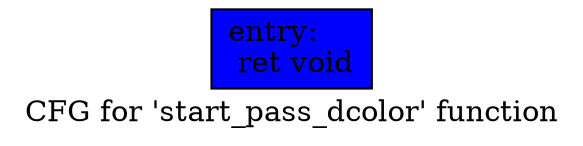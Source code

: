 digraph "CFG for 'start_pass_dcolor' function" {
	label="CFG for 'start_pass_dcolor' function";

	Node0x670c2a0 [shape=record, style = filled, fillcolor = blue, label="{entry:\l  ret void\l}"];
}
